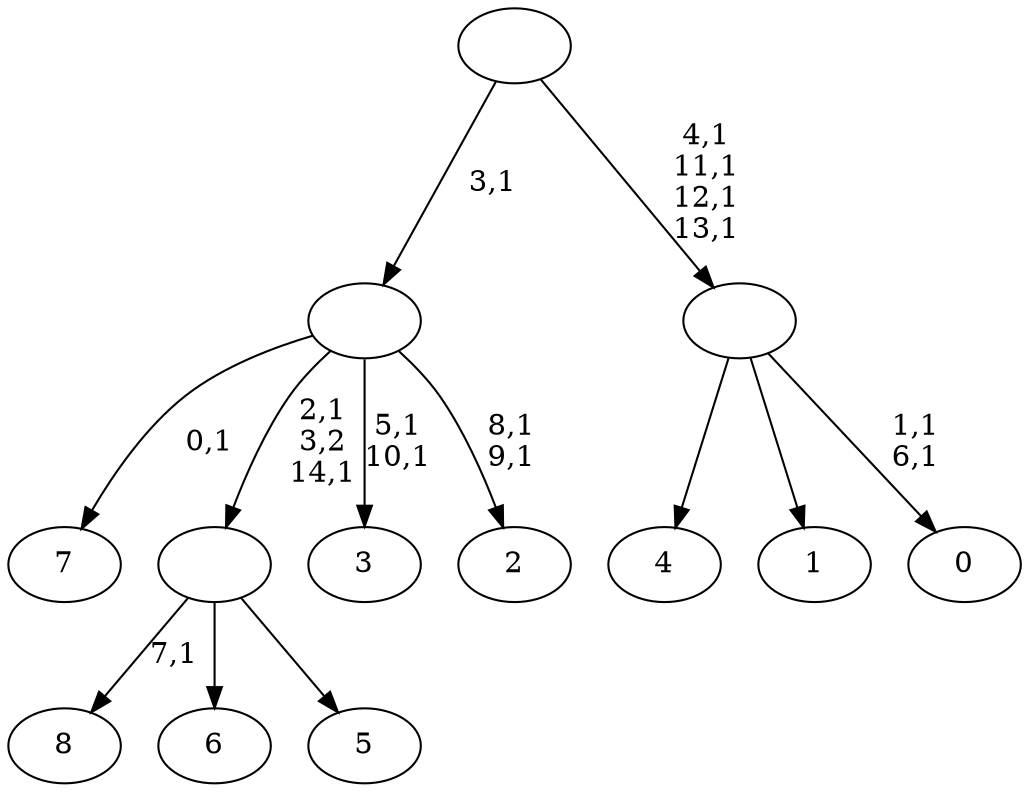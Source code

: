 digraph T {
	24 [label="8"]
	22 [label="7"]
	20 [label="6"]
	19 [label="5"]
	18 [label=""]
	16 [label="4"]
	15 [label="3"]
	12 [label="2"]
	9 [label=""]
	8 [label="1"]
	7 [label="0"]
	4 [label=""]
	0 [label=""]
	18 -> 24 [label="7,1"]
	18 -> 20 [label=""]
	18 -> 19 [label=""]
	9 -> 12 [label="8,1\n9,1"]
	9 -> 15 [label="5,1\n10,1"]
	9 -> 18 [label="2,1\n3,2\n14,1"]
	9 -> 22 [label="0,1"]
	4 -> 7 [label="1,1\n6,1"]
	4 -> 16 [label=""]
	4 -> 8 [label=""]
	0 -> 4 [label="4,1\n11,1\n12,1\n13,1"]
	0 -> 9 [label="3,1"]
}
